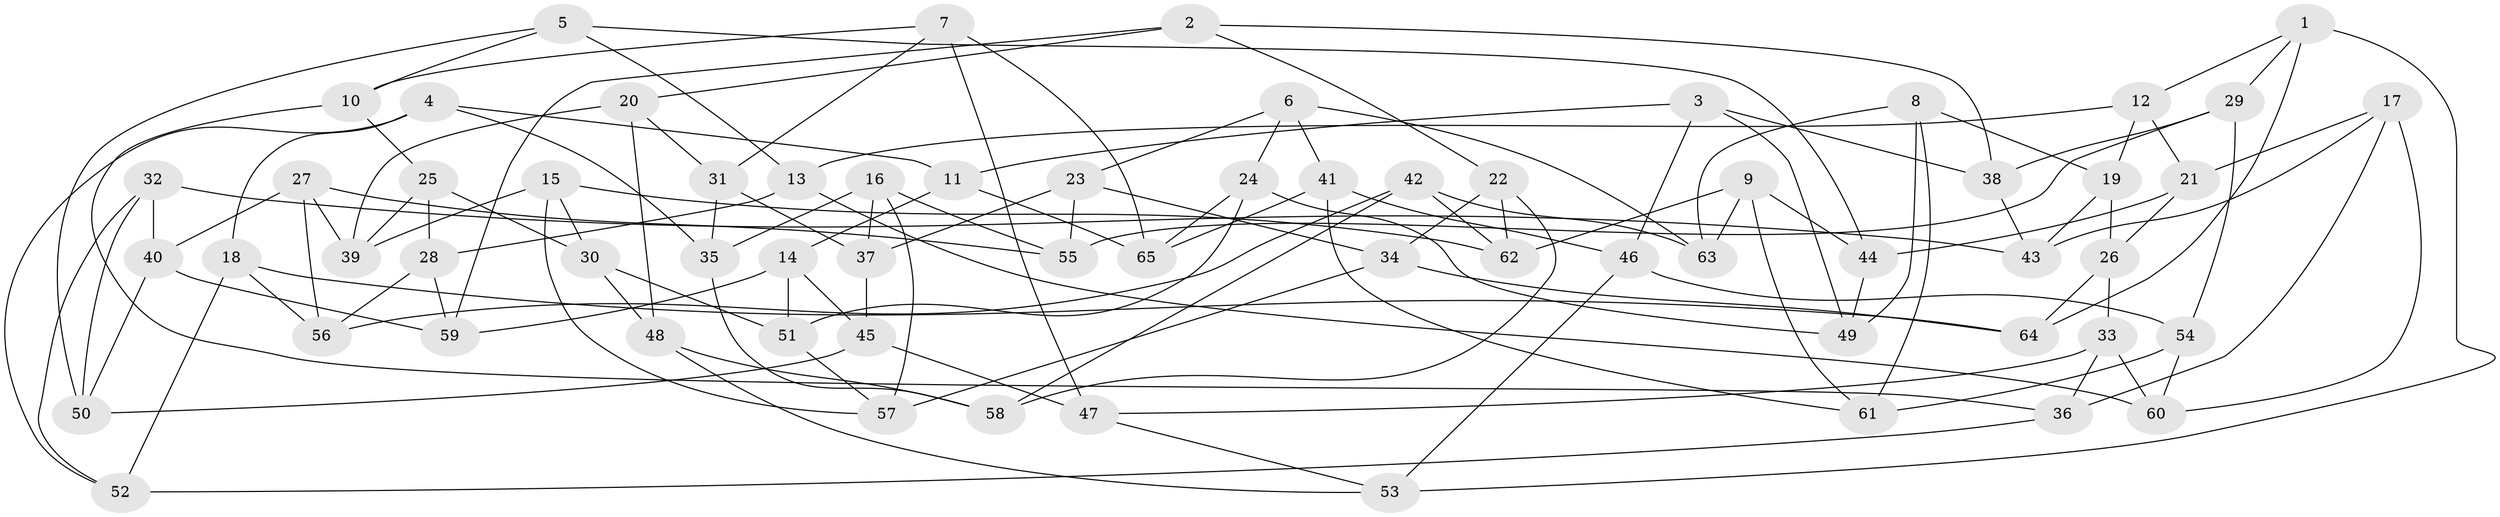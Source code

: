 // coarse degree distribution, {4: 0.4375, 6: 0.09375, 8: 0.03125, 5: 0.3125, 11: 0.03125, 3: 0.0625, 7: 0.03125}
// Generated by graph-tools (version 1.1) at 2025/01/03/04/25 22:01:19]
// undirected, 65 vertices, 130 edges
graph export_dot {
graph [start="1"]
  node [color=gray90,style=filled];
  1;
  2;
  3;
  4;
  5;
  6;
  7;
  8;
  9;
  10;
  11;
  12;
  13;
  14;
  15;
  16;
  17;
  18;
  19;
  20;
  21;
  22;
  23;
  24;
  25;
  26;
  27;
  28;
  29;
  30;
  31;
  32;
  33;
  34;
  35;
  36;
  37;
  38;
  39;
  40;
  41;
  42;
  43;
  44;
  45;
  46;
  47;
  48;
  49;
  50;
  51;
  52;
  53;
  54;
  55;
  56;
  57;
  58;
  59;
  60;
  61;
  62;
  63;
  64;
  65;
  1 -- 12;
  1 -- 53;
  1 -- 29;
  1 -- 64;
  2 -- 59;
  2 -- 20;
  2 -- 22;
  2 -- 38;
  3 -- 46;
  3 -- 11;
  3 -- 49;
  3 -- 38;
  4 -- 35;
  4 -- 52;
  4 -- 11;
  4 -- 18;
  5 -- 44;
  5 -- 13;
  5 -- 50;
  5 -- 10;
  6 -- 63;
  6 -- 41;
  6 -- 23;
  6 -- 24;
  7 -- 47;
  7 -- 10;
  7 -- 31;
  7 -- 65;
  8 -- 49;
  8 -- 61;
  8 -- 19;
  8 -- 63;
  9 -- 44;
  9 -- 62;
  9 -- 61;
  9 -- 63;
  10 -- 25;
  10 -- 36;
  11 -- 65;
  11 -- 14;
  12 -- 13;
  12 -- 21;
  12 -- 19;
  13 -- 60;
  13 -- 28;
  14 -- 59;
  14 -- 51;
  14 -- 45;
  15 -- 39;
  15 -- 57;
  15 -- 62;
  15 -- 30;
  16 -- 55;
  16 -- 37;
  16 -- 57;
  16 -- 35;
  17 -- 21;
  17 -- 43;
  17 -- 36;
  17 -- 60;
  18 -- 64;
  18 -- 52;
  18 -- 56;
  19 -- 43;
  19 -- 26;
  20 -- 39;
  20 -- 48;
  20 -- 31;
  21 -- 44;
  21 -- 26;
  22 -- 58;
  22 -- 34;
  22 -- 62;
  23 -- 55;
  23 -- 34;
  23 -- 37;
  24 -- 49;
  24 -- 51;
  24 -- 65;
  25 -- 39;
  25 -- 30;
  25 -- 28;
  26 -- 64;
  26 -- 33;
  27 -- 39;
  27 -- 55;
  27 -- 40;
  27 -- 56;
  28 -- 59;
  28 -- 56;
  29 -- 38;
  29 -- 54;
  29 -- 55;
  30 -- 48;
  30 -- 51;
  31 -- 37;
  31 -- 35;
  32 -- 43;
  32 -- 52;
  32 -- 50;
  32 -- 40;
  33 -- 47;
  33 -- 60;
  33 -- 36;
  34 -- 57;
  34 -- 64;
  35 -- 58;
  36 -- 52;
  37 -- 45;
  38 -- 43;
  40 -- 50;
  40 -- 59;
  41 -- 46;
  41 -- 61;
  41 -- 65;
  42 -- 56;
  42 -- 58;
  42 -- 62;
  42 -- 63;
  44 -- 49;
  45 -- 47;
  45 -- 50;
  46 -- 53;
  46 -- 54;
  47 -- 53;
  48 -- 53;
  48 -- 58;
  51 -- 57;
  54 -- 60;
  54 -- 61;
}
